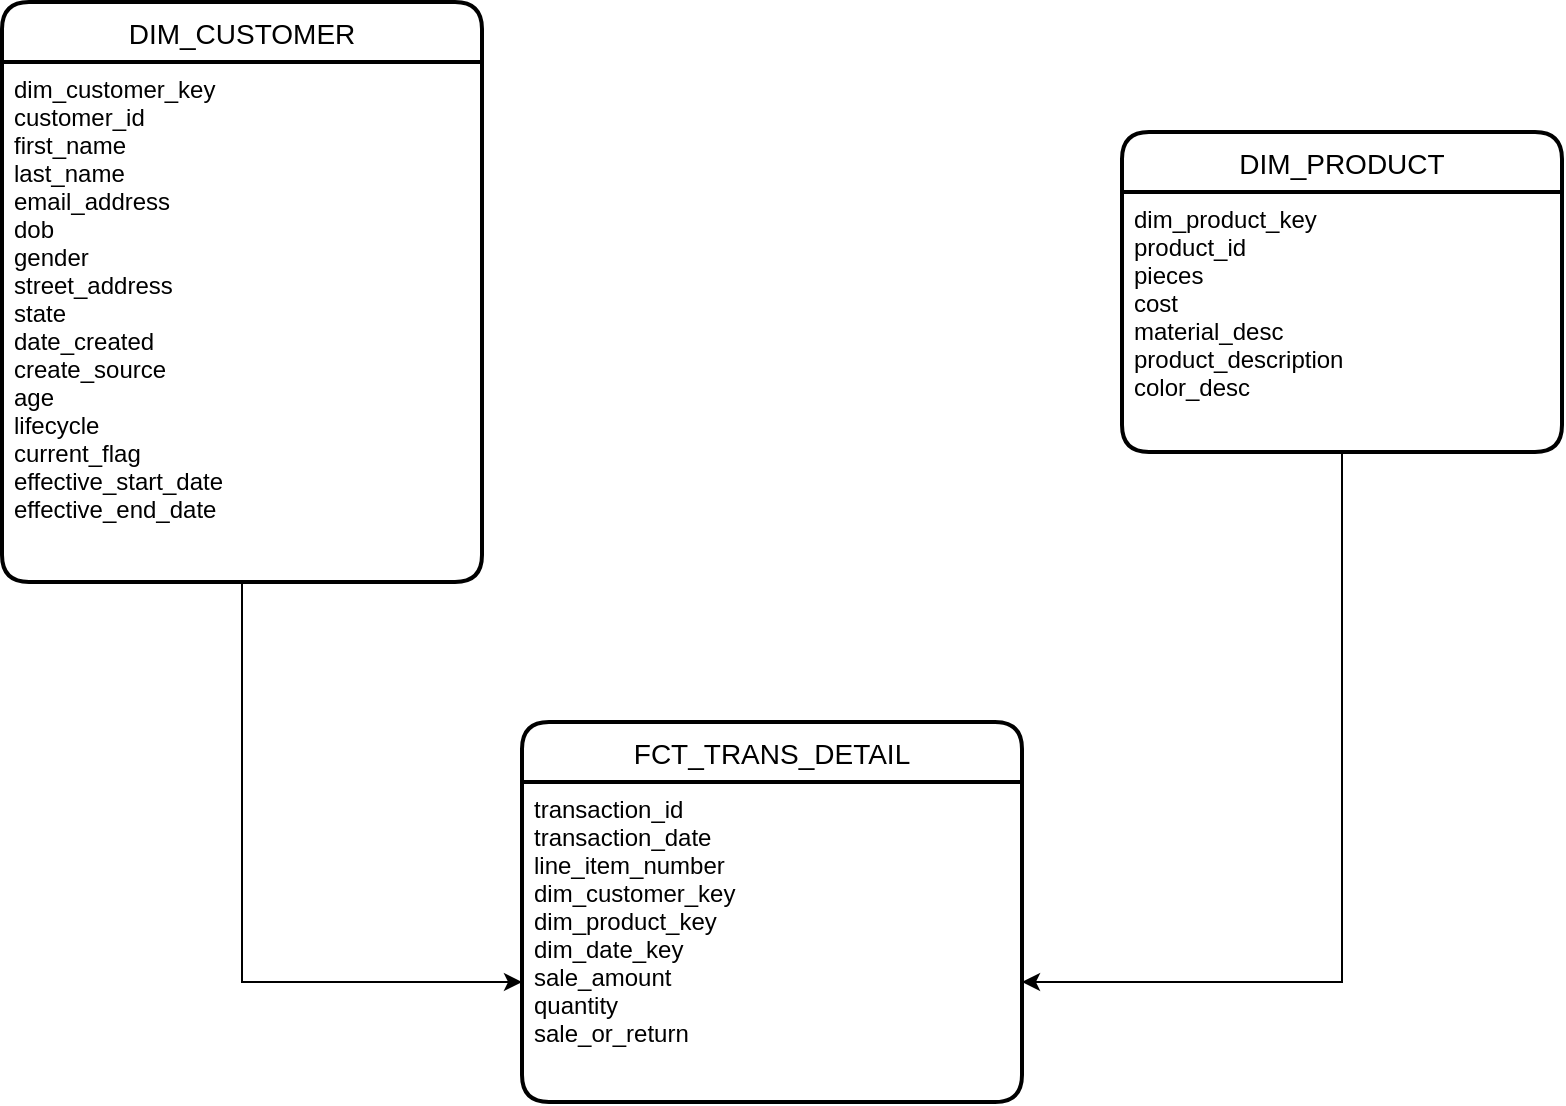 <mxfile version="20.0.4" type="device"><diagram id="vRYl3GTNnmODXOdzquGl" name="Page-1"><mxGraphModel dx="2066" dy="1067" grid="1" gridSize="10" guides="1" tooltips="1" connect="1" arrows="1" fold="1" page="1" pageScale="1" pageWidth="850" pageHeight="1100" math="0" shadow="0"><root><mxCell id="0"/><mxCell id="1" parent="0"/><mxCell id="u29Pw-_sumc2K8Z9Ec91-1" value="FCT_TRANS_DETAIL" style="swimlane;childLayout=stackLayout;horizontal=1;startSize=30;horizontalStack=0;rounded=1;fontSize=14;fontStyle=0;strokeWidth=2;resizeParent=0;resizeLast=1;shadow=0;dashed=0;align=center;" vertex="1" parent="1"><mxGeometry x="300" y="390" width="250" height="190" as="geometry"/></mxCell><mxCell id="u29Pw-_sumc2K8Z9Ec91-2" value="transaction_id&#10;transaction_date&#10;line_item_number&#10;dim_customer_key&#10;dim_product_key&#10;dim_date_key&#10;sale_amount&#10;quantity &#10;sale_or_return&#10;&#10;" style="align=left;strokeColor=none;fillColor=none;spacingLeft=4;fontSize=12;verticalAlign=top;resizable=0;rotatable=0;part=1;" vertex="1" parent="u29Pw-_sumc2K8Z9Ec91-1"><mxGeometry y="30" width="250" height="160" as="geometry"/></mxCell><mxCell id="u29Pw-_sumc2K8Z9Ec91-3" value="DIM_CUSTOMER" style="swimlane;childLayout=stackLayout;horizontal=1;startSize=30;horizontalStack=0;rounded=1;fontSize=14;fontStyle=0;strokeWidth=2;resizeParent=0;resizeLast=1;shadow=0;dashed=0;align=center;" vertex="1" parent="1"><mxGeometry x="40" y="30" width="240" height="290" as="geometry"/></mxCell><mxCell id="u29Pw-_sumc2K8Z9Ec91-4" value="dim_customer_key&#10;customer_id&#10;first_name&#10;last_name&#10;email_address&#10;dob&#10;gender&#10;street_address   &#10;state&#10;date_created&#10;create_source&#10;age&#10;lifecycle&#10;current_flag&#10;effective_start_date&#10;effective_end_date" style="align=left;strokeColor=none;fillColor=none;spacingLeft=4;fontSize=12;verticalAlign=top;resizable=0;rotatable=0;part=1;" vertex="1" parent="u29Pw-_sumc2K8Z9Ec91-3"><mxGeometry y="30" width="240" height="260" as="geometry"/></mxCell><mxCell id="u29Pw-_sumc2K8Z9Ec91-7" value="DIM_PRODUCT" style="swimlane;childLayout=stackLayout;horizontal=1;startSize=30;horizontalStack=0;rounded=1;fontSize=14;fontStyle=0;strokeWidth=2;resizeParent=0;resizeLast=1;shadow=0;dashed=0;align=center;" vertex="1" parent="1"><mxGeometry x="600" y="95" width="220" height="160" as="geometry"/></mxCell><mxCell id="u29Pw-_sumc2K8Z9Ec91-8" value="dim_product_key&#10;product_id&#10;pieces &#10;cost&#10;material_desc&#10;product_description&#10;color_desc" style="align=left;strokeColor=none;fillColor=none;spacingLeft=4;fontSize=12;verticalAlign=top;resizable=0;rotatable=0;part=1;" vertex="1" parent="u29Pw-_sumc2K8Z9Ec91-7"><mxGeometry y="30" width="220" height="130" as="geometry"/></mxCell><mxCell id="u29Pw-_sumc2K8Z9Ec91-9" style="edgeStyle=orthogonalEdgeStyle;rounded=0;orthogonalLoop=1;jettySize=auto;html=1;exitX=0.5;exitY=1;exitDx=0;exitDy=0;" edge="1" parent="1" source="u29Pw-_sumc2K8Z9Ec91-4" target="u29Pw-_sumc2K8Z9Ec91-2"><mxGeometry relative="1" as="geometry"><mxPoint x="260" y="520" as="targetPoint"/><Array as="points"><mxPoint x="160" y="520"/></Array></mxGeometry></mxCell><mxCell id="u29Pw-_sumc2K8Z9Ec91-10" style="edgeStyle=orthogonalEdgeStyle;rounded=0;orthogonalLoop=1;jettySize=auto;html=1;exitX=0.5;exitY=1;exitDx=0;exitDy=0;" edge="1" parent="1" source="u29Pw-_sumc2K8Z9Ec91-8"><mxGeometry relative="1" as="geometry"><mxPoint x="550" y="520" as="targetPoint"/><Array as="points"><mxPoint x="630" y="520"/><mxPoint x="520" y="520"/></Array></mxGeometry></mxCell></root></mxGraphModel></diagram></mxfile>